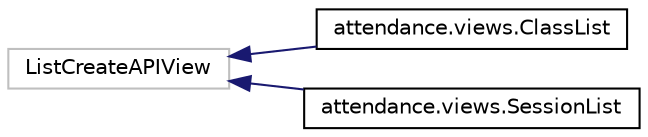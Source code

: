 digraph "Graphical Class Hierarchy"
{
  edge [fontname="Helvetica",fontsize="10",labelfontname="Helvetica",labelfontsize="10"];
  node [fontname="Helvetica",fontsize="10",shape=record];
  rankdir="LR";
  Node28 [label="ListCreateAPIView",height=0.2,width=0.4,color="grey75", fillcolor="white", style="filled"];
  Node28 -> Node0 [dir="back",color="midnightblue",fontsize="10",style="solid",fontname="Helvetica"];
  Node0 [label="attendance.views.ClassList",height=0.2,width=0.4,color="black", fillcolor="white", style="filled",URL="$classattendance_1_1views_1_1_class_list.html"];
  Node28 -> Node30 [dir="back",color="midnightblue",fontsize="10",style="solid",fontname="Helvetica"];
  Node30 [label="attendance.views.SessionList",height=0.2,width=0.4,color="black", fillcolor="white", style="filled",URL="$classattendance_1_1views_1_1_session_list.html"];
}
